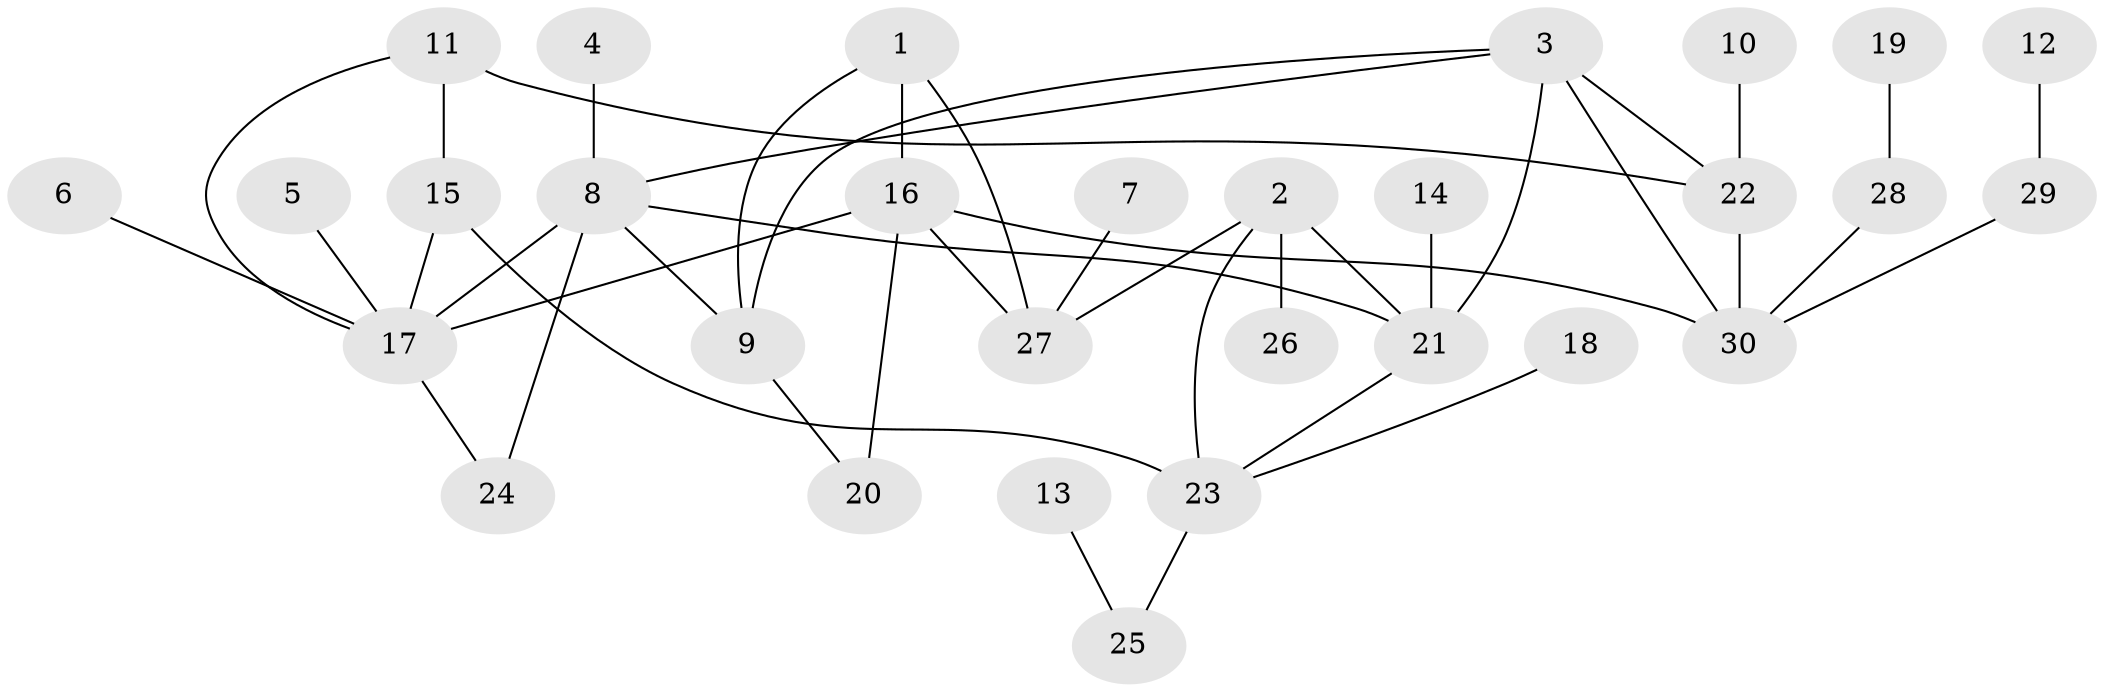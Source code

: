 // original degree distribution, {5: 0.05, 9: 0.016666666666666666, 7: 0.05, 3: 0.1, 6: 0.06666666666666667, 4: 0.03333333333333333, 2: 0.13333333333333333, 1: 0.55}
// Generated by graph-tools (version 1.1) at 2025/02/03/09/25 03:02:41]
// undirected, 30 vertices, 42 edges
graph export_dot {
graph [start="1"]
  node [color=gray90,style=filled];
  1;
  2;
  3;
  4;
  5;
  6;
  7;
  8;
  9;
  10;
  11;
  12;
  13;
  14;
  15;
  16;
  17;
  18;
  19;
  20;
  21;
  22;
  23;
  24;
  25;
  26;
  27;
  28;
  29;
  30;
  1 -- 9 [weight=1.0];
  1 -- 16 [weight=1.0];
  1 -- 27 [weight=1.0];
  2 -- 21 [weight=1.0];
  2 -- 23 [weight=1.0];
  2 -- 26 [weight=1.0];
  2 -- 27 [weight=1.0];
  3 -- 8 [weight=1.0];
  3 -- 9 [weight=1.0];
  3 -- 21 [weight=1.0];
  3 -- 22 [weight=1.0];
  3 -- 30 [weight=1.0];
  4 -- 8 [weight=1.0];
  5 -- 17 [weight=1.0];
  6 -- 17 [weight=1.0];
  7 -- 27 [weight=1.0];
  8 -- 9 [weight=1.0];
  8 -- 17 [weight=1.0];
  8 -- 21 [weight=1.0];
  8 -- 24 [weight=1.0];
  9 -- 20 [weight=1.0];
  10 -- 22 [weight=1.0];
  11 -- 15 [weight=1.0];
  11 -- 17 [weight=1.0];
  11 -- 22 [weight=1.0];
  12 -- 29 [weight=1.0];
  13 -- 25 [weight=1.0];
  14 -- 21 [weight=1.0];
  15 -- 17 [weight=1.0];
  15 -- 23 [weight=1.0];
  16 -- 17 [weight=1.0];
  16 -- 20 [weight=1.0];
  16 -- 27 [weight=1.0];
  16 -- 30 [weight=1.0];
  17 -- 24 [weight=1.0];
  18 -- 23 [weight=1.0];
  19 -- 28 [weight=1.0];
  21 -- 23 [weight=1.0];
  22 -- 30 [weight=1.0];
  23 -- 25 [weight=1.0];
  28 -- 30 [weight=1.0];
  29 -- 30 [weight=1.0];
}
